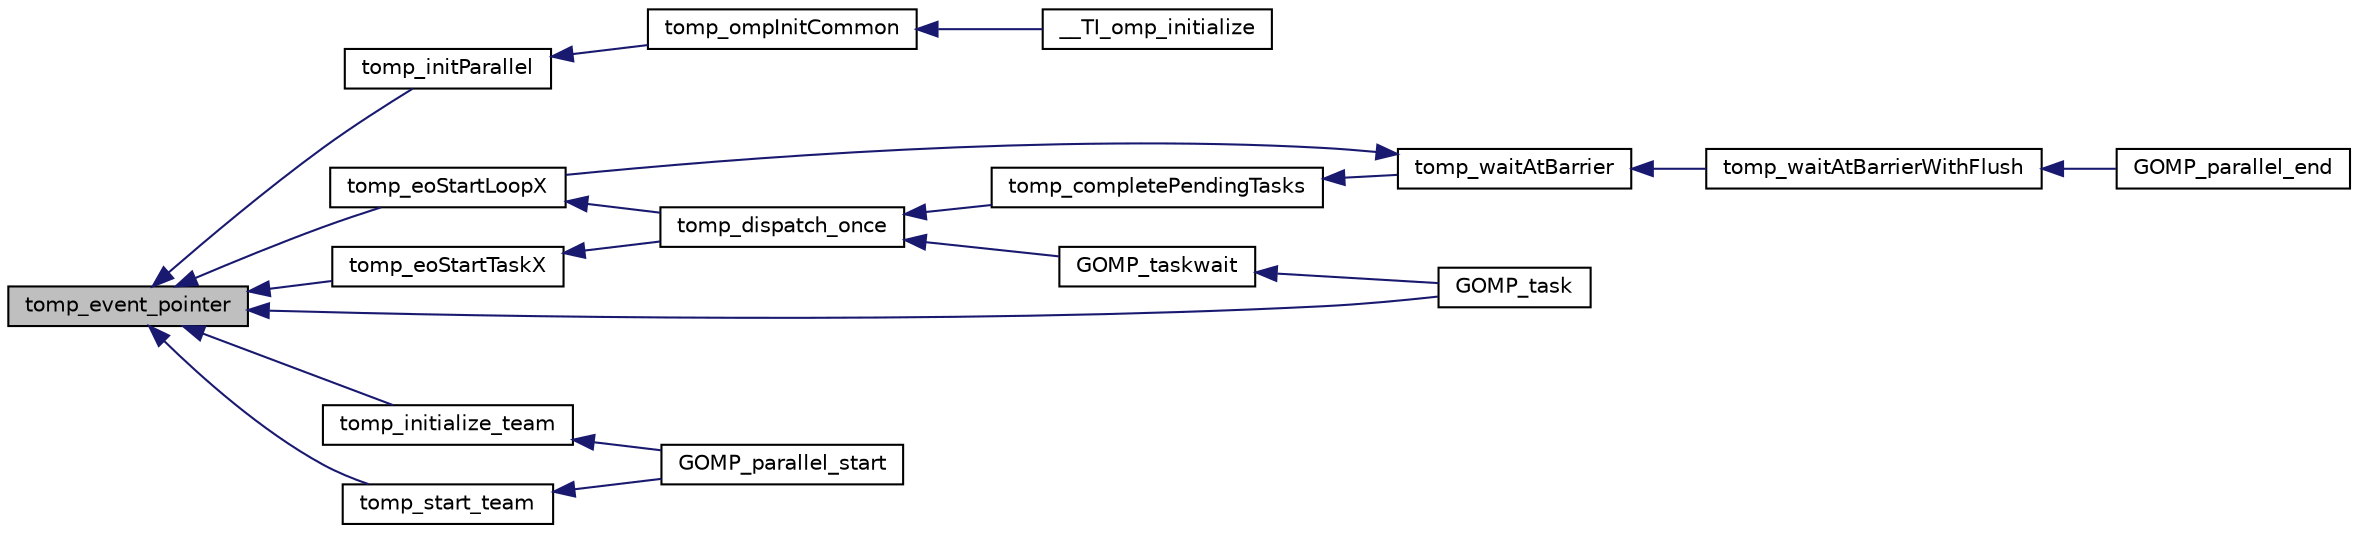 digraph "tomp_event_pointer"
{
  edge [fontname="Helvetica",fontsize="10",labelfontname="Helvetica",labelfontsize="10"];
  node [fontname="Helvetica",fontsize="10",shape=record];
  rankdir="LR";
  Node1 [label="tomp_event_pointer",height=0.2,width=0.4,color="black", fillcolor="grey75", style="filled", fontcolor="black"];
  Node1 -> Node2 [dir="back",color="midnightblue",fontsize="10",style="solid",fontname="Helvetica"];
  Node2 [label="tomp_initParallel",height=0.2,width=0.4,color="black", fillcolor="white", style="filled",URL="$tomp__init_8h.html#a4ec34b17d8c217a184878391570c0aad",tooltip="Initialization function. "];
  Node2 -> Node3 [dir="back",color="midnightblue",fontsize="10",style="solid",fontname="Helvetica"];
  Node3 [label="tomp_ompInitCommon",height=0.2,width=0.4,color="black", fillcolor="white", style="filled",URL="$tomp__init_8h.html#a82214ea6a4bfdb96e4747f4b015ac6f4",tooltip="Initialization steps shared in RTSC and bare-metal modes. "];
  Node3 -> Node4 [dir="back",color="midnightblue",fontsize="10",style="solid",fontname="Helvetica"];
  Node4 [label="__TI_omp_initialize",height=0.2,width=0.4,color="black", fillcolor="white", style="filled",URL="$boot_8c.html#a26e8cff2afffc6ca9503aed9262842c2",tooltip="Initializes the OMP runtime. "];
  Node1 -> Node5 [dir="back",color="midnightblue",fontsize="10",style="solid",fontname="Helvetica"];
  Node5 [label="tomp_eoStartLoopX",height=0.2,width=0.4,color="black", fillcolor="white", style="filled",URL="$tomp__parallel_8h.html#a9b7f1752f80c8e3ca26bc95080795a20",tooltip="Function executed by the worker cores when they pull an event from the workshare queue. "];
  Node5 -> Node6 [dir="back",color="midnightblue",fontsize="10",style="solid",fontname="Helvetica"];
  Node6 [label="tomp_dispatch_once",height=0.2,width=0.4,color="black", fillcolor="white", style="filled",URL="$tomp__init_8h.html#ae6950591d2e87e30c43306b0230749e3",tooltip="OpenMP dispatch function. "];
  Node6 -> Node7 [dir="back",color="midnightblue",fontsize="10",style="solid",fontname="Helvetica"];
  Node7 [label="tomp_completePendingTasks",height=0.2,width=0.4,color="black", fillcolor="white", style="filled",URL="$tomp__util_8h.html#a3aa28741c3c778eb6bf98fcb6a5acd64",tooltip="Complete all explicit tasks generated upto the implicit/explicit barrier. "];
  Node7 -> Node8 [dir="back",color="midnightblue",fontsize="10",style="solid",fontname="Helvetica"];
  Node8 [label="tomp_waitAtBarrier",height=0.2,width=0.4,color="black", fillcolor="white", style="filled",URL="$tomp__util_8h.html#a143a5568daa6cfc24944c6951f67881c",tooltip="Wait for a certain number of threads to reach this point. "];
  Node8 -> Node5 [dir="back",color="midnightblue",fontsize="10",style="solid",fontname="Helvetica"];
  Node8 -> Node9 [dir="back",color="midnightblue",fontsize="10",style="solid",fontname="Helvetica"];
  Node9 [label="tomp_waitAtBarrierWithFlush",height=0.2,width=0.4,color="black", fillcolor="white", style="filled",URL="$tomp__util_8h.html#ac19a6ee376c371d379f40e8dcd1d896b",tooltip="OpenMP barrier including the implicit flush. "];
  Node9 -> Node10 [dir="back",color="midnightblue",fontsize="10",style="solid",fontname="Helvetica"];
  Node10 [label="GOMP_parallel_end",height=0.2,width=0.4,color="black", fillcolor="white", style="filled",URL="$tomp__parallel_8c.html#a23499c41ade84b2dc232d2a7015a7183",tooltip="Wait for implicit/explicit tasks to complete and terminate the team. "];
  Node6 -> Node11 [dir="back",color="midnightblue",fontsize="10",style="solid",fontname="Helvetica"];
  Node11 [label="GOMP_taskwait",height=0.2,width=0.4,color="black", fillcolor="white", style="filled",URL="$tomp__task_8c.html#a7069b5d5c98d6c70fbe7609758ccc3b7",tooltip="Called when encountering a taskwait directive. "];
  Node11 -> Node12 [dir="back",color="midnightblue",fontsize="10",style="solid",fontname="Helvetica"];
  Node12 [label="GOMP_task",height=0.2,width=0.4,color="black", fillcolor="white", style="filled",URL="$tomp__task_8c.html#a7763a811f466174ef3f35cd2b0757d5d",tooltip="Called when encountering an explicit task directive. "];
  Node1 -> Node13 [dir="back",color="midnightblue",fontsize="10",style="solid",fontname="Helvetica"];
  Node13 [label="tomp_initialize_team",height=0.2,width=0.4,color="black", fillcolor="white", style="filled",URL="$tomp__parallel_8h.html#a922e07a50dc3c58f2db569dde727245c",tooltip="Create and initialize a team. "];
  Node13 -> Node14 [dir="back",color="midnightblue",fontsize="10",style="solid",fontname="Helvetica"];
  Node14 [label="GOMP_parallel_start",height=0.2,width=0.4,color="black", fillcolor="white", style="filled",URL="$tomp__parallel_8c.html#a1b5e247c0eb03f2846741f5e395d351a",tooltip="GOMP_parallel_start is used for the for loop parallelism. "];
  Node1 -> Node15 [dir="back",color="midnightblue",fontsize="10",style="solid",fontname="Helvetica"];
  Node15 [label="tomp_start_team",height=0.2,width=0.4,color="black", fillcolor="white", style="filled",URL="$tomp__parallel_8h.html#a48f355c85b6e76293e04eb61f793c6c1",tooltip="Start the team by pushing events to the StartLoop queue. "];
  Node15 -> Node14 [dir="back",color="midnightblue",fontsize="10",style="solid",fontname="Helvetica"];
  Node1 -> Node12 [dir="back",color="midnightblue",fontsize="10",style="solid",fontname="Helvetica"];
  Node1 -> Node16 [dir="back",color="midnightblue",fontsize="10",style="solid",fontname="Helvetica"];
  Node16 [label="tomp_eoStartTaskX",height=0.2,width=0.4,color="black", fillcolor="white", style="filled",URL="$tomp__task_8c.html#a2d99df48764323b715df8e10d1878f35",tooltip="Function executed by the worker cores when they pull an event from the task queue. "];
  Node16 -> Node6 [dir="back",color="midnightblue",fontsize="10",style="solid",fontname="Helvetica"];
}
